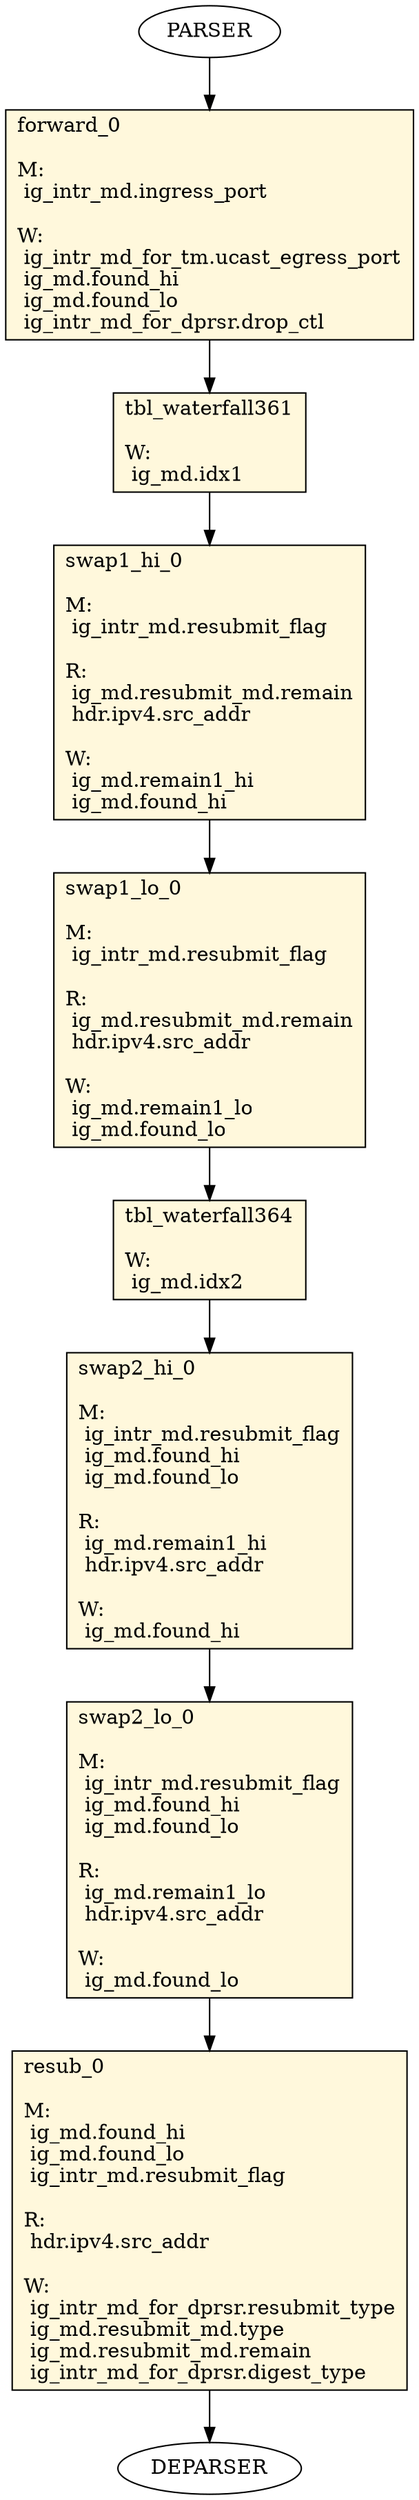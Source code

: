 digraph ingress {
forward_0 [ shape=record, style="filled", fillcolor=cornsilk, label="forward_0\l\l
M:\l
 ig_intr_md.ingress_port\l
\lW:\l
 ig_intr_md_for_tm.ucast_egress_port\l
 ig_md.found_hi\l
 ig_md.found_lo\l
 ig_intr_md_for_dprsr.drop_ctl\l
 "];
tbl_waterfall361 [ shape=record, style="filled", fillcolor=cornsilk, label="tbl_waterfall361\l\l
W:\l
 ig_md.idx1\l
 "];
swap1_hi_0 [ shape=record, style="filled", fillcolor=cornsilk, label="swap1_hi_0\l\l
M:\l
 ig_intr_md.resubmit_flag\l
\lR:\l
 ig_md.resubmit_md.remain\l
 hdr.ipv4.src_addr\l
\lW:\l
 ig_md.remain1_hi\l
 ig_md.found_hi\l
 "];
swap1_lo_0 [ shape=record, style="filled", fillcolor=cornsilk, label="swap1_lo_0\l\l
M:\l
 ig_intr_md.resubmit_flag\l
\lR:\l
 ig_md.resubmit_md.remain\l
 hdr.ipv4.src_addr\l
\lW:\l
 ig_md.remain1_lo\l
 ig_md.found_lo\l
 "];
tbl_waterfall364 [ shape=record, style="filled", fillcolor=cornsilk, label="tbl_waterfall364\l\l
W:\l
 ig_md.idx2\l
 "];
swap2_hi_0 [ shape=record, style="filled", fillcolor=cornsilk, label="swap2_hi_0\l\l
M:\l
 ig_intr_md.resubmit_flag\l
 ig_md.found_hi\l
 ig_md.found_lo\l
\lR:\l
 ig_md.remain1_hi\l
 hdr.ipv4.src_addr\l
\lW:\l
 ig_md.found_hi\l
 "];
swap2_lo_0 [ shape=record, style="filled", fillcolor=cornsilk, label="swap2_lo_0\l\l
M:\l
 ig_intr_md.resubmit_flag\l
 ig_md.found_hi\l
 ig_md.found_lo\l
\lR:\l
 ig_md.remain1_lo\l
 hdr.ipv4.src_addr\l
\lW:\l
 ig_md.found_lo\l
 "];
resub_0 [ shape=record, style="filled", fillcolor=cornsilk, label="resub_0\l\l
M:\l
 ig_md.found_hi\l
 ig_md.found_lo\l
 ig_intr_md.resubmit_flag\l
\lR:\l
 hdr.ipv4.src_addr\l
\lW:\l
 ig_intr_md_for_dprsr.resubmit_type\l
 ig_md.resubmit_md.type\l
 ig_md.resubmit_md.remain\l
 ig_intr_md_for_dprsr.digest_type\l
 "];
    PARSER -> forward_0
    forward_0 -> tbl_waterfall361
    tbl_waterfall361 -> swap1_hi_0
    swap1_hi_0 -> swap1_lo_0
    swap1_lo_0 -> tbl_waterfall364
    tbl_waterfall364 -> swap2_hi_0
    swap2_hi_0 -> swap2_lo_0
    swap2_lo_0 -> resub_0
    resub_0 -> DEPARSER
}
